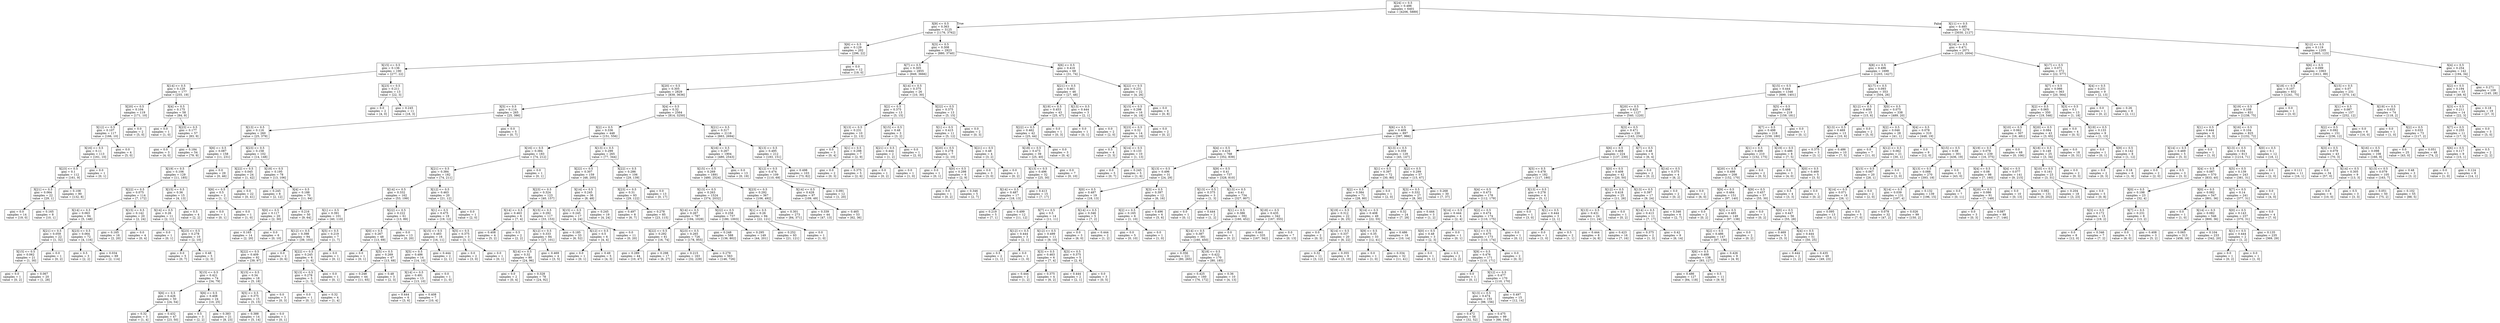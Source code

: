 digraph Tree {
node [shape=box] ;
0 [label="X[24] <= 0.5\ngini = 0.486\nsamples = 6401\nvalue = [4206, 5889]"] ;
1 [label="X[9] <= 0.5\ngini = 0.363\nsamples = 3125\nvalue = [1176, 3762]"] ;
0 -> 1 [labeldistance=2.5, labelangle=45, headlabel="True"] ;
2 [label="X[6] <= 0.5\ngini = 0.129\nsamples = 202\nvalue = [296, 22]"] ;
1 -> 2 ;
3 [label="X[15] <= 0.5\ngini = 0.136\nsamples = 190\nvalue = [277, 22]"] ;
2 -> 3 ;
4 [label="X[14] <= 0.5\ngini = 0.129\nsamples = 177\nvalue = [255, 19]"] ;
3 -> 4 ;
5 [label="X[20] <= 0.5\ngini = 0.104\nsamples = 119\nvalue = [171, 10]"] ;
4 -> 5 ;
6 [label="X[12] <= 0.5\ngini = 0.107\nsamples = 117\nvalue = [166, 10]"] ;
5 -> 6 ;
7 [label="X[16] <= 0.5\ngini = 0.11\nsamples = 113\nvalue = [161, 10]"] ;
6 -> 7 ;
8 [label="X[23] <= 0.5\ngini = 0.1\nsamples = 112\nvalue = [161, 9]"] ;
7 -> 8 ;
9 [label="X[21] <= 0.5\ngini = 0.064\nsamples = 22\nvalue = [29, 1]"] ;
8 -> 9 ;
10 [label="gini = 0.0\nsamples = 14\nvalue = [19, 0]"] ;
9 -> 10 ;
11 [label="gini = 0.165\nsamples = 8\nvalue = [10, 1]"] ;
9 -> 11 ;
12 [label="gini = 0.108\nsamples = 90\nvalue = [132, 8]"] ;
8 -> 12 ;
13 [label="gini = 0.0\nsamples = 1\nvalue = [0, 1]"] ;
7 -> 13 ;
14 [label="gini = 0.0\nsamples = 4\nvalue = [5, 0]"] ;
6 -> 14 ;
15 [label="gini = 0.0\nsamples = 2\nvalue = [5, 0]"] ;
5 -> 15 ;
16 [label="X[4] <= 0.5\ngini = 0.175\nsamples = 58\nvalue = [84, 9]"] ;
4 -> 16 ;
17 [label="gini = 0.0\nsamples = 1\nvalue = [1, 0]"] ;
16 -> 17 ;
18 [label="X[23] <= 0.5\ngini = 0.177\nsamples = 57\nvalue = [83, 9]"] ;
16 -> 18 ;
19 [label="gini = 0.0\nsamples = 3\nvalue = [4, 0]"] ;
18 -> 19 ;
20 [label="gini = 0.184\nsamples = 54\nvalue = [79, 9]"] ;
18 -> 20 ;
21 [label="X[23] <= 0.5\ngini = 0.211\nsamples = 13\nvalue = [22, 3]"] ;
3 -> 21 ;
22 [label="gini = 0.0\nsamples = 2\nvalue = [4, 0]"] ;
21 -> 22 ;
23 [label="gini = 0.245\nsamples = 11\nvalue = [18, 3]"] ;
21 -> 23 ;
24 [label="gini = 0.0\nsamples = 12\nvalue = [19, 0]"] ;
2 -> 24 ;
25 [label="X[3] <= 0.5\ngini = 0.308\nsamples = 2923\nvalue = [880, 3740]"] ;
1 -> 25 ;
26 [label="X[7] <= 0.5\ngini = 0.305\nsamples = 2855\nvalue = [849, 3666]"] ;
25 -> 26 ;
27 [label="X[20] <= 0.5\ngini = 0.305\nsamples = 2829\nvalue = [839, 3636]"] ;
26 -> 27 ;
28 [label="X[5] <= 0.5\ngini = 0.114\nsamples = 265\nvalue = [25, 386]"] ;
27 -> 28 ;
29 [label="X[13] <= 0.5\ngini = 0.116\nsamples = 260\nvalue = [25, 379]"] ;
28 -> 29 ;
30 [label="X[6] <= 0.5\ngini = 0.087\nsamples = 158\nvalue = [11, 231]"] ;
29 -> 30 ;
31 [label="X[19] <= 0.5\ngini = 0.106\nsamples = 129\nvalue = [11, 185]"] ;
30 -> 31 ;
32 [label="X[22] <= 0.5\ngini = 0.075\nsamples = 114\nvalue = [7, 172]"] ;
31 -> 32 ;
33 [label="X[14] <= 0.5\ngini = 0.063\nsamples = 94\nvalue = [5, 148]"] ;
32 -> 33 ;
34 [label="X[21] <= 0.5\ngini = 0.059\nsamples = 22\nvalue = [1, 32]"] ;
33 -> 34 ;
35 [label="X[15] <= 0.5\ngini = 0.062\nsamples = 21\nvalue = [1, 30]"] ;
34 -> 35 ;
36 [label="gini = 0.0\nsamples = 1\nvalue = [0, 2]"] ;
35 -> 36 ;
37 [label="gini = 0.067\nsamples = 20\nvalue = [1, 28]"] ;
35 -> 37 ;
38 [label="gini = 0.0\nsamples = 1\nvalue = [0, 2]"] ;
34 -> 38 ;
39 [label="X[23] <= 0.5\ngini = 0.064\nsamples = 72\nvalue = [4, 116]"] ;
33 -> 39 ;
40 [label="gini = 0.5\nsamples = 3\nvalue = [2, 2]"] ;
39 -> 40 ;
41 [label="gini = 0.034\nsamples = 69\nvalue = [2, 114]"] ;
39 -> 41 ;
42 [label="X[15] <= 0.5\ngini = 0.142\nsamples = 20\nvalue = [2, 24]"] ;
32 -> 42 ;
43 [label="gini = 0.165\nsamples = 16\nvalue = [2, 20]"] ;
42 -> 43 ;
44 [label="gini = 0.0\nsamples = 4\nvalue = [0, 4]"] ;
42 -> 44 ;
45 [label="X[15] <= 0.5\ngini = 0.36\nsamples = 15\nvalue = [4, 13]"] ;
31 -> 45 ;
46 [label="X[14] <= 0.5\ngini = 0.26\nsamples = 11\nvalue = [2, 11]"] ;
45 -> 46 ;
47 [label="gini = 0.0\nsamples = 1\nvalue = [0, 1]"] ;
46 -> 47 ;
48 [label="X[23] <= 0.5\ngini = 0.278\nsamples = 10\nvalue = [2, 10]"] ;
46 -> 48 ;
49 [label="gini = 0.0\nsamples = 5\nvalue = [0, 7]"] ;
48 -> 49 ;
50 [label="gini = 0.48\nsamples = 5\nvalue = [2, 3]"] ;
48 -> 50 ;
51 [label="gini = 0.5\nsamples = 4\nvalue = [2, 2]"] ;
45 -> 51 ;
52 [label="gini = 0.0\nsamples = 29\nvalue = [0, 46]"] ;
30 -> 52 ;
53 [label="X[23] <= 0.5\ngini = 0.158\nsamples = 102\nvalue = [14, 148]"] ;
29 -> 53 ;
54 [label="X[22] <= 0.5\ngini = 0.045\nsamples = 24\nvalue = [1, 42]"] ;
53 -> 54 ;
55 [label="X[6] <= 0.5\ngini = 0.5\nsamples = 2\nvalue = [1, 1]"] ;
54 -> 55 ;
56 [label="gini = 0.0\nsamples = 1\nvalue = [0, 1]"] ;
55 -> 56 ;
57 [label="gini = 0.0\nsamples = 1\nvalue = [1, 0]"] ;
55 -> 57 ;
58 [label="gini = 0.0\nsamples = 22\nvalue = [0, 41]"] ;
54 -> 58 ;
59 [label="X[18] <= 0.5\ngini = 0.195\nsamples = 78\nvalue = [13, 106]"] ;
53 -> 59 ;
60 [label="gini = 0.245\nsamples = 8\nvalue = [2, 12]"] ;
59 -> 60 ;
61 [label="X[4] <= 0.5\ngini = 0.188\nsamples = 70\nvalue = [11, 94]"] ;
59 -> 61 ;
62 [label="X[0] <= 0.5\ngini = 0.117\nsamples = 20\nvalue = [2, 30]"] ;
61 -> 62 ;
63 [label="gini = 0.165\nsamples = 14\nvalue = [2, 20]"] ;
62 -> 63 ;
64 [label="gini = 0.0\nsamples = 6\nvalue = [0, 10]"] ;
62 -> 64 ;
65 [label="gini = 0.216\nsamples = 50\nvalue = [9, 64]"] ;
61 -> 65 ;
66 [label="gini = 0.0\nsamples = 5\nvalue = [0, 7]"] ;
28 -> 66 ;
67 [label="X[4] <= 0.5\ngini = 0.32\nsamples = 2564\nvalue = [814, 3250]"] ;
27 -> 67 ;
68 [label="X[2] <= 0.5\ngini = 0.336\nsamples = 448\nvalue = [151, 556]"] ;
67 -> 68 ;
69 [label="X[16] <= 0.5\ngini = 0.384\nsamples = 183\nvalue = [74, 212]"] ;
68 -> 69 ;
70 [label="X[21] <= 0.5\ngini = 0.384\nsamples = 182\nvalue = [74, 211]"] ;
69 -> 70 ;
71 [label="X[14] <= 0.5\ngini = 0.332\nsamples = 162\nvalue = [53, 199]"] ;
70 -> 71 ;
72 [label="X[1] <= 0.5\ngini = 0.391\nsamples = 101\nvalue = [40, 110]"] ;
71 -> 72 ;
73 [label="X[12] <= 0.5\ngini = 0.398\nsamples = 94\nvalue = [39, 103]"] ;
72 -> 73 ;
74 [label="X[22] <= 0.5\ngini = 0.409\nsamples = 92\nvalue = [39, 97]"] ;
73 -> 74 ;
75 [label="X[15] <= 0.5\ngini = 0.421\nsamples = 74\nvalue = [34, 79]"] ;
74 -> 75 ;
76 [label="X[6] <= 0.5\ngini = 0.426\nsamples = 50\nvalue = [24, 54]"] ;
75 -> 76 ;
77 [label="gini = 0.32\nsamples = 3\nvalue = [1, 4]"] ;
76 -> 77 ;
78 [label="gini = 0.432\nsamples = 47\nvalue = [23, 50]"] ;
76 -> 78 ;
79 [label="X[6] <= 0.5\ngini = 0.408\nsamples = 24\nvalue = [10, 25]"] ;
75 -> 79 ;
80 [label="gini = 0.5\nsamples = 3\nvalue = [2, 2]"] ;
79 -> 80 ;
81 [label="gini = 0.383\nsamples = 21\nvalue = [8, 23]"] ;
79 -> 81 ;
82 [label="X[15] <= 0.5\ngini = 0.34\nsamples = 18\nvalue = [5, 18]"] ;
74 -> 82 ;
83 [label="X[5] <= 0.5\ngini = 0.375\nsamples = 15\nvalue = [5, 15]"] ;
82 -> 83 ;
84 [label="gini = 0.388\nsamples = 14\nvalue = [5, 14]"] ;
83 -> 84 ;
85 [label="gini = 0.0\nsamples = 1\nvalue = [0, 1]"] ;
83 -> 85 ;
86 [label="gini = 0.0\nsamples = 3\nvalue = [0, 3]"] ;
82 -> 86 ;
87 [label="gini = 0.0\nsamples = 2\nvalue = [0, 6]"] ;
73 -> 87 ;
88 [label="X[5] <= 0.5\ngini = 0.219\nsamples = 7\nvalue = [1, 7]"] ;
72 -> 88 ;
89 [label="X[22] <= 0.5\ngini = 0.245\nsamples = 6\nvalue = [1, 6]"] ;
88 -> 89 ;
90 [label="X[13] <= 0.5\ngini = 0.278\nsamples = 5\nvalue = [1, 5]"] ;
89 -> 90 ;
91 [label="gini = 0.0\nsamples = 1\nvalue = [0, 1]"] ;
90 -> 91 ;
92 [label="gini = 0.32\nsamples = 4\nvalue = [1, 4]"] ;
90 -> 92 ;
93 [label="gini = 0.0\nsamples = 1\nvalue = [0, 1]"] ;
89 -> 93 ;
94 [label="gini = 0.0\nsamples = 1\nvalue = [0, 1]"] ;
88 -> 94 ;
95 [label="X[22] <= 0.5\ngini = 0.222\nsamples = 61\nvalue = [13, 89]"] ;
71 -> 95 ;
96 [label="X[0] <= 0.5\ngini = 0.267\nsamples = 48\nvalue = [13, 69]"] ;
95 -> 96 ;
97 [label="gini = 0.0\nsamples = 1\nvalue = [0, 1]"] ;
96 -> 97 ;
98 [label="X[5] <= 0.5\ngini = 0.269\nsamples = 47\nvalue = [13, 68]"] ;
96 -> 98 ;
99 [label="gini = 0.248\nsamples = 44\nvalue = [11, 65]"] ;
98 -> 99 ;
100 [label="gini = 0.48\nsamples = 3\nvalue = [2, 3]"] ;
98 -> 100 ;
101 [label="gini = 0.0\nsamples = 13\nvalue = [0, 20]"] ;
95 -> 101 ;
102 [label="X[12] <= 0.5\ngini = 0.463\nsamples = 20\nvalue = [21, 12]"] ;
70 -> 102 ;
103 [label="X[1] <= 0.5\ngini = 0.475\nsamples = 19\nvalue = [19, 12]"] ;
102 -> 103 ;
104 [label="X[15] <= 0.5\ngini = 0.483\nsamples = 16\nvalue = [16, 11]"] ;
103 -> 104 ;
105 [label="X[5] <= 0.5\ngini = 0.486\nsamples = 14\nvalue = [14, 10]"] ;
104 -> 105 ;
106 [label="X[14] <= 0.5\ngini = 0.491\nsamples = 13\nvalue = [13, 10]"] ;
105 -> 106 ;
107 [label="gini = 0.444\nsamples = 6\nvalue = [3, 6]"] ;
106 -> 107 ;
108 [label="gini = 0.408\nsamples = 7\nvalue = [10, 4]"] ;
106 -> 108 ;
109 [label="gini = 0.0\nsamples = 1\nvalue = [1, 0]"] ;
105 -> 109 ;
110 [label="gini = 0.444\nsamples = 2\nvalue = [2, 1]"] ;
104 -> 110 ;
111 [label="X[5] <= 0.5\ngini = 0.375\nsamples = 3\nvalue = [3, 1]"] ;
103 -> 111 ;
112 [label="gini = 0.0\nsamples = 2\nvalue = [3, 0]"] ;
111 -> 112 ;
113 [label="gini = 0.0\nsamples = 1\nvalue = [0, 1]"] ;
111 -> 113 ;
114 [label="gini = 0.0\nsamples = 1\nvalue = [2, 0]"] ;
102 -> 114 ;
115 [label="gini = 0.0\nsamples = 1\nvalue = [0, 1]"] ;
69 -> 115 ;
116 [label="X[13] <= 0.5\ngini = 0.299\nsamples = 265\nvalue = [77, 344]"] ;
68 -> 116 ;
117 [label="X[22] <= 0.5\ngini = 0.307\nsamples = 159\nvalue = [48, 205]"] ;
116 -> 117 ;
118 [label="X[23] <= 0.5\ngini = 0.324\nsamples = 123\nvalue = [40, 157]"] ;
117 -> 118 ;
119 [label="X[14] <= 0.5\ngini = 0.463\nsamples = 6\nvalue = [7, 4]"] ;
118 -> 119 ;
120 [label="gini = 0.408\nsamples = 4\nvalue = [5, 2]"] ;
119 -> 120 ;
121 [label="gini = 0.5\nsamples = 2\nvalue = [2, 2]"] ;
119 -> 121 ;
122 [label="X[15] <= 0.5\ngini = 0.292\nsamples = 117\nvalue = [33, 153]"] ;
118 -> 122 ;
123 [label="X[12] <= 0.5\ngini = 0.333\nsamples = 84\nvalue = [27, 101]"] ;
122 -> 123 ;
124 [label="X[14] <= 0.5\ngini = 0.32\nsamples = 80\nvalue = [24, 96]"] ;
123 -> 124 ;
125 [label="gini = 0.0\nsamples = 2\nvalue = [0, 4]"] ;
124 -> 125 ;
126 [label="gini = 0.328\nsamples = 78\nvalue = [24, 92]"] ;
124 -> 126 ;
127 [label="gini = 0.469\nsamples = 4\nvalue = [3, 5]"] ;
123 -> 127 ;
128 [label="gini = 0.185\nsamples = 33\nvalue = [6, 52]"] ;
122 -> 128 ;
129 [label="X[14] <= 0.5\ngini = 0.245\nsamples = 36\nvalue = [8, 48]"] ;
117 -> 129 ;
130 [label="X[15] <= 0.5\ngini = 0.245\nsamples = 17\nvalue = [4, 24]"] ;
129 -> 130 ;
131 [label="X[12] <= 0.5\ngini = 0.5\nsamples = 6\nvalue = [4, 4]"] ;
130 -> 131 ;
132 [label="gini = 0.0\nsamples = 1\nvalue = [0, 1]"] ;
131 -> 132 ;
133 [label="gini = 0.49\nsamples = 5\nvalue = [4, 3]"] ;
131 -> 133 ;
134 [label="gini = 0.0\nsamples = 11\nvalue = [0, 20]"] ;
130 -> 134 ;
135 [label="gini = 0.245\nsamples = 19\nvalue = [4, 24]"] ;
129 -> 135 ;
136 [label="X[22] <= 0.5\ngini = 0.286\nsamples = 106\nvalue = [29, 139]"] ;
116 -> 136 ;
137 [label="X[23] <= 0.5\ngini = 0.31\nsamples = 93\nvalue = [29, 122]"] ;
136 -> 137 ;
138 [label="gini = 0.497\nsamples = 8\nvalue = [6, 7]"] ;
137 -> 138 ;
139 [label="gini = 0.278\nsamples = 85\nvalue = [23, 115]"] ;
137 -> 139 ;
140 [label="gini = 0.0\nsamples = 13\nvalue = [0, 17]"] ;
136 -> 140 ;
141 [label="X[21] <= 0.5\ngini = 0.317\nsamples = 2116\nvalue = [663, 2694]"] ;
67 -> 141 ;
142 [label="X[16] <= 0.5\ngini = 0.267\nsamples = 1904\nvalue = [480, 2543]"] ;
141 -> 142 ;
143 [label="X[15] <= 0.5\ngini = 0.269\nsamples = 1891\nvalue = [480, 2524]"] ;
142 -> 143 ;
144 [label="X[13] <= 0.5\ngini = 0.263\nsamples = 1524\nvalue = [374, 2032]"] ;
143 -> 144 ;
145 [label="X[14] <= 0.5\ngini = 0.267\nsamples = 787\nvalue = [194, 1029]"] ;
144 -> 145 ;
146 [label="X[22] <= 0.5\ngini = 0.292\nsamples = 61\nvalue = [16, 74]"] ;
145 -> 146 ;
147 [label="gini = 0.289\nsamples = 44\nvalue = [10, 47]"] ;
146 -> 147 ;
148 [label="gini = 0.298\nsamples = 17\nvalue = [6, 27]"] ;
146 -> 148 ;
149 [label="X[23] <= 0.5\ngini = 0.265\nsamples = 726\nvalue = [178, 955]"] ;
145 -> 149 ;
150 [label="gini = 0.215\nsamples = 163\nvalue = [32, 229]"] ;
149 -> 150 ;
151 [label="gini = 0.279\nsamples = 563\nvalue = [146, 726]"] ;
149 -> 151 ;
152 [label="X[22] <= 0.5\ngini = 0.258\nsamples = 737\nvalue = [180, 1003]"] ;
144 -> 152 ;
153 [label="gini = 0.248\nsamples = 588\nvalue = [136, 802]"] ;
152 -> 153 ;
154 [label="gini = 0.295\nsamples = 149\nvalue = [44, 201]"] ;
152 -> 154 ;
155 [label="X[23] <= 0.5\ngini = 0.292\nsamples = 367\nvalue = [106, 492]"] ;
143 -> 155 ;
156 [label="X[1] <= 0.5\ngini = 0.26\nsamples = 94\nvalue = [22, 121]"] ;
155 -> 156 ;
157 [label="gini = 0.252\nsamples = 93\nvalue = [21, 121]"] ;
156 -> 157 ;
158 [label="gini = 0.0\nsamples = 1\nvalue = [1, 0]"] ;
156 -> 158 ;
159 [label="gini = 0.301\nsamples = 273\nvalue = [84, 371]"] ;
155 -> 159 ;
160 [label="gini = 0.0\nsamples = 13\nvalue = [0, 19]"] ;
142 -> 160 ;
161 [label="X[13] <= 0.5\ngini = 0.495\nsamples = 212\nvalue = [183, 151]"] ;
141 -> 161 ;
162 [label="X[12] <= 0.5\ngini = 0.474\nsamples = 109\nvalue = [110, 69]"] ;
161 -> 162 ;
163 [label="X[14] <= 0.5\ngini = 0.428\nsamples = 97\nvalue = [109, 49]"] ;
162 -> 163 ;
164 [label="gini = 0.339\nsamples = 44\nvalue = [47, 13]"] ;
163 -> 164 ;
165 [label="gini = 0.465\nsamples = 53\nvalue = [62, 36]"] ;
163 -> 165 ;
166 [label="gini = 0.091\nsamples = 12\nvalue = [1, 20]"] ;
162 -> 166 ;
167 [label="gini = 0.498\nsamples = 103\nvalue = [73, 82]"] ;
161 -> 167 ;
168 [label="X[14] <= 0.5\ngini = 0.375\nsamples = 26\nvalue = [10, 30]"] ;
26 -> 168 ;
169 [label="X[2] <= 0.5\ngini = 0.375\nsamples = 13\nvalue = [5, 15]"] ;
168 -> 169 ;
170 [label="X[13] <= 0.5\ngini = 0.231\nsamples = 10\nvalue = [2, 13]"] ;
169 -> 170 ;
171 [label="gini = 0.0\nsamples = 3\nvalue = [0, 4]"] ;
170 -> 171 ;
172 [label="X[1] <= 0.5\ngini = 0.298\nsamples = 7\nvalue = [2, 9]"] ;
170 -> 172 ;
173 [label="gini = 0.0\nsamples = 2\nvalue = [0, 3]"] ;
172 -> 173 ;
174 [label="gini = 0.375\nsamples = 5\nvalue = [2, 6]"] ;
172 -> 174 ;
175 [label="X[15] <= 0.5\ngini = 0.48\nsamples = 3\nvalue = [3, 2]"] ;
169 -> 175 ;
176 [label="X[21] <= 0.5\ngini = 0.444\nsamples = 2\nvalue = [1, 2]"] ;
175 -> 176 ;
177 [label="gini = 0.0\nsamples = 1\nvalue = [0, 2]"] ;
176 -> 177 ;
178 [label="gini = 0.0\nsamples = 1\nvalue = [1, 0]"] ;
176 -> 178 ;
179 [label="gini = 0.0\nsamples = 1\nvalue = [2, 0]"] ;
175 -> 179 ;
180 [label="X[22] <= 0.5\ngini = 0.375\nsamples = 13\nvalue = [5, 15]"] ;
168 -> 180 ;
181 [label="X[1] <= 0.5\ngini = 0.415\nsamples = 11\nvalue = [5, 12]"] ;
180 -> 181 ;
182 [label="X[20] <= 0.5\ngini = 0.278\nsamples = 7\nvalue = [2, 10]"] ;
181 -> 182 ;
183 [label="gini = 0.0\nsamples = 1\nvalue = [0, 1]"] ;
182 -> 183 ;
184 [label="X[0] <= 0.5\ngini = 0.298\nsamples = 6\nvalue = [2, 9]"] ;
182 -> 184 ;
185 [label="gini = 0.0\nsamples = 1\nvalue = [0, 2]"] ;
184 -> 185 ;
186 [label="gini = 0.346\nsamples = 5\nvalue = [2, 7]"] ;
184 -> 186 ;
187 [label="X[21] <= 0.5\ngini = 0.48\nsamples = 4\nvalue = [3, 2]"] ;
181 -> 187 ;
188 [label="gini = 0.0\nsamples = 3\nvalue = [3, 0]"] ;
187 -> 188 ;
189 [label="gini = 0.0\nsamples = 1\nvalue = [0, 2]"] ;
187 -> 189 ;
190 [label="gini = 0.0\nsamples = 2\nvalue = [0, 3]"] ;
180 -> 190 ;
191 [label="X[6] <= 0.5\ngini = 0.416\nsamples = 68\nvalue = [31, 74]"] ;
25 -> 191 ;
192 [label="X[21] <= 0.5\ngini = 0.461\nsamples = 46\nvalue = [27, 48]"] ;
191 -> 192 ;
193 [label="X[19] <= 0.5\ngini = 0.453\nsamples = 43\nvalue = [25, 47]"] ;
192 -> 193 ;
194 [label="X[22] <= 0.5\ngini = 0.462\nsamples = 42\nvalue = [25, 44]"] ;
193 -> 194 ;
195 [label="X[18] <= 0.5\ngini = 0.473\nsamples = 39\nvalue = [25, 40]"] ;
194 -> 195 ;
196 [label="X[13] <= 0.5\ngini = 0.496\nsamples = 32\nvalue = [25, 30]"] ;
195 -> 196 ;
197 [label="X[14] <= 0.5\ngini = 0.487\nsamples = 17\nvalue = [18, 13]"] ;
196 -> 197 ;
198 [label="gini = 0.219\nsamples = 5\nvalue = [7, 1]"] ;
197 -> 198 ;
199 [label="gini = 0.499\nsamples = 12\nvalue = [11, 12]"] ;
197 -> 199 ;
200 [label="gini = 0.413\nsamples = 15\nvalue = [7, 17]"] ;
196 -> 200 ;
201 [label="gini = 0.0\nsamples = 7\nvalue = [0, 10]"] ;
195 -> 201 ;
202 [label="gini = 0.0\nsamples = 3\nvalue = [0, 4]"] ;
194 -> 202 ;
203 [label="gini = 0.0\nsamples = 1\nvalue = [0, 3]"] ;
193 -> 203 ;
204 [label="X[13] <= 0.5\ngini = 0.444\nsamples = 3\nvalue = [2, 1]"] ;
192 -> 204 ;
205 [label="gini = 0.0\nsamples = 1\nvalue = [0, 1]"] ;
204 -> 205 ;
206 [label="gini = 0.0\nsamples = 2\nvalue = [2, 0]"] ;
204 -> 206 ;
207 [label="X[22] <= 0.5\ngini = 0.231\nsamples = 22\nvalue = [4, 26]"] ;
191 -> 207 ;
208 [label="X[15] <= 0.5\ngini = 0.298\nsamples = 16\nvalue = [4, 18]"] ;
207 -> 208 ;
209 [label="X[23] <= 0.5\ngini = 0.32\nsamples = 14\nvalue = [4, 16]"] ;
208 -> 209 ;
210 [label="gini = 0.5\nsamples = 4\nvalue = [3, 3]"] ;
209 -> 210 ;
211 [label="X[14] <= 0.5\ngini = 0.133\nsamples = 10\nvalue = [1, 13]"] ;
209 -> 211 ;
212 [label="gini = 0.0\nsamples = 5\nvalue = [0, 7]"] ;
211 -> 212 ;
213 [label="gini = 0.245\nsamples = 5\nvalue = [1, 6]"] ;
211 -> 213 ;
214 [label="gini = 0.0\nsamples = 2\nvalue = [0, 2]"] ;
208 -> 214 ;
215 [label="gini = 0.0\nsamples = 6\nvalue = [0, 8]"] ;
207 -> 215 ;
216 [label="X[11] <= 0.5\ngini = 0.485\nsamples = 3276\nvalue = [3030, 2127]"] ;
0 -> 216 [labeldistance=2.5, labelangle=-45, headlabel="False"] ;
217 [label="X[16] <= 0.5\ngini = 0.471\nsamples = 2071\nvalue = [1225, 2004]"] ;
216 -> 217 ;
218 [label="X[8] <= 0.5\ngini = 0.496\nsamples = 1699\nvalue = [1203, 1427]"] ;
217 -> 218 ;
219 [label="X[15] <= 0.5\ngini = 0.444\nsamples = 1346\nvalue = [699, 1401]"] ;
218 -> 219 ;
220 [label="X[20] <= 0.5\ngini = 0.425\nsamples = 1127\nvalue = [540, 1220]"] ;
219 -> 220 ;
221 [label="X[6] <= 0.5\ngini = 0.409\nsamples = 897\nvalue = [397, 986]"] ;
220 -> 221 ;
222 [label="X[4] <= 0.5\ngini = 0.416\nsamples = 768\nvalue = [352, 839]"] ;
221 -> 222 ;
223 [label="X[13] <= 0.5\ngini = 0.496\nsamples = 31\nvalue = [24, 29]"] ;
222 -> 223 ;
224 [label="X[0] <= 0.5\ngini = 0.487\nsamples = 19\nvalue = [18, 13]"] ;
223 -> 224 ;
225 [label="X[7] <= 0.5\ngini = 0.5\nsamples = 14\nvalue = [11, 11]"] ;
224 -> 225 ;
226 [label="X[12] <= 0.5\ngini = 0.444\nsamples = 3\nvalue = [2, 1]"] ;
225 -> 226 ;
227 [label="gini = 0.5\nsamples = 2\nvalue = [1, 1]"] ;
226 -> 227 ;
228 [label="gini = 0.0\nsamples = 1\nvalue = [1, 0]"] ;
226 -> 228 ;
229 [label="X[12] <= 0.5\ngini = 0.499\nsamples = 11\nvalue = [9, 10]"] ;
225 -> 229 ;
230 [label="X[3] <= 0.5\ngini = 0.463\nsamples = 6\nvalue = [7, 4]"] ;
229 -> 230 ;
231 [label="gini = 0.444\nsamples = 2\nvalue = [1, 2]"] ;
230 -> 231 ;
232 [label="gini = 0.375\nsamples = 4\nvalue = [6, 2]"] ;
230 -> 232 ;
233 [label="X[3] <= 0.5\ngini = 0.375\nsamples = 5\nvalue = [2, 6]"] ;
229 -> 233 ;
234 [label="gini = 0.444\nsamples = 2\nvalue = [2, 1]"] ;
233 -> 234 ;
235 [label="gini = 0.0\nsamples = 3\nvalue = [0, 5]"] ;
233 -> 235 ;
236 [label="X[14] <= 0.5\ngini = 0.346\nsamples = 5\nvalue = [7, 2]"] ;
224 -> 236 ;
237 [label="gini = 0.0\nsamples = 3\nvalue = [6, 0]"] ;
236 -> 237 ;
238 [label="gini = 0.444\nsamples = 2\nvalue = [1, 2]"] ;
236 -> 238 ;
239 [label="X[3] <= 0.5\ngini = 0.397\nsamples = 12\nvalue = [6, 16]"] ;
223 -> 239 ;
240 [label="X[2] <= 0.5\ngini = 0.165\nsamples = 6\nvalue = [1, 10]"] ;
239 -> 240 ;
241 [label="gini = 0.0\nsamples = 5\nvalue = [0, 10]"] ;
240 -> 241 ;
242 [label="gini = 0.0\nsamples = 1\nvalue = [1, 0]"] ;
240 -> 242 ;
243 [label="gini = 0.496\nsamples = 6\nvalue = [5, 6]"] ;
239 -> 243 ;
244 [label="X[9] <= 0.5\ngini = 0.41\nsamples = 737\nvalue = [328, 810]"] ;
222 -> 244 ;
245 [label="X[13] <= 0.5\ngini = 0.375\nsamples = 3\nvalue = [1, 3]"] ;
244 -> 245 ;
246 [label="gini = 0.0\nsamples = 1\nvalue = [0, 1]"] ;
245 -> 246 ;
247 [label="gini = 0.444\nsamples = 2\nvalue = [1, 2]"] ;
245 -> 247 ;
248 [label="X[13] <= 0.5\ngini = 0.41\nsamples = 734\nvalue = [327, 807]"] ;
244 -> 248 ;
249 [label="X[1] <= 0.5\ngini = 0.386\nsamples = 392\nvalue = [160, 452]"] ;
248 -> 249 ;
250 [label="X[14] <= 0.5\ngini = 0.387\nsamples = 391\nvalue = [160, 450]"] ;
249 -> 250 ;
251 [label="gini = 0.356\nsamples = 221\nvalue = [80, 265]"] ;
250 -> 251 ;
252 [label="X[18] <= 0.5\ngini = 0.422\nsamples = 170\nvalue = [80, 185]"] ;
250 -> 252 ;
253 [label="gini = 0.425\nsamples = 160\nvalue = [76, 172]"] ;
252 -> 253 ;
254 [label="gini = 0.36\nsamples = 10\nvalue = [4, 13]"] ;
252 -> 254 ;
255 [label="gini = 0.0\nsamples = 1\nvalue = [0, 2]"] ;
249 -> 255 ;
256 [label="X[18] <= 0.5\ngini = 0.435\nsamples = 342\nvalue = [167, 355]"] ;
248 -> 256 ;
257 [label="gini = 0.441\nsamples = 335\nvalue = [167, 342]"] ;
256 -> 257 ;
258 [label="gini = 0.0\nsamples = 7\nvalue = [0, 13]"] ;
256 -> 258 ;
259 [label="X[13] <= 0.5\ngini = 0.359\nsamples = 129\nvalue = [45, 147]"] ;
221 -> 259 ;
260 [label="X[1] <= 0.5\ngini = 0.397\nsamples = 72\nvalue = [30, 80]"] ;
259 -> 260 ;
261 [label="X[2] <= 0.5\ngini = 0.384\nsamples = 71\nvalue = [28, 80]"] ;
260 -> 261 ;
262 [label="X[19] <= 0.5\ngini = 0.312\nsamples = 22\nvalue = [6, 25]"] ;
261 -> 262 ;
263 [label="gini = 0.0\nsamples = 2\nvalue = [0, 3]"] ;
262 -> 263 ;
264 [label="X[14] <= 0.5\ngini = 0.337\nsamples = 20\nvalue = [6, 22]"] ;
262 -> 264 ;
265 [label="gini = 0.32\nsamples = 11\nvalue = [3, 12]"] ;
264 -> 265 ;
266 [label="gini = 0.355\nsamples = 9\nvalue = [3, 10]"] ;
264 -> 266 ;
267 [label="X[14] <= 0.5\ngini = 0.408\nsamples = 49\nvalue = [22, 55]"] ;
261 -> 267 ;
268 [label="X[9] <= 0.5\ngini = 0.35\nsamples = 33\nvalue = [12, 41]"] ;
267 -> 268 ;
269 [label="gini = 0.0\nsamples = 1\nvalue = [1, 0]"] ;
268 -> 269 ;
270 [label="gini = 0.334\nsamples = 32\nvalue = [11, 41]"] ;
268 -> 270 ;
271 [label="gini = 0.486\nsamples = 16\nvalue = [10, 14]"] ;
267 -> 271 ;
272 [label="gini = 0.0\nsamples = 1\nvalue = [2, 0]"] ;
260 -> 272 ;
273 [label="X[2] <= 0.5\ngini = 0.299\nsamples = 57\nvalue = [15, 67]"] ;
259 -> 273 ;
274 [label="X[3] <= 0.5\ngini = 0.332\nsamples = 27\nvalue = [8, 30]"] ;
273 -> 274 ;
275 [label="gini = 0.32\nsamples = 24\nvalue = [7, 28]"] ;
274 -> 275 ;
276 [label="gini = 0.444\nsamples = 3\nvalue = [1, 2]"] ;
274 -> 276 ;
277 [label="gini = 0.268\nsamples = 30\nvalue = [7, 37]"] ;
273 -> 277 ;
278 [label="X[3] <= 0.5\ngini = 0.471\nsamples = 230\nvalue = [143, 234]"] ;
220 -> 278 ;
279 [label="X[6] <= 0.5\ngini = 0.468\nsamples = 224\nvalue = [137, 230]"] ;
278 -> 279 ;
280 [label="X[5] <= 0.5\ngini = 0.478\nsamples = 182\nvalue = [117, 180]"] ;
279 -> 280 ;
281 [label="X[4] <= 0.5\ngini = 0.473\nsamples = 178\nvalue = [112, 179]"] ;
280 -> 281 ;
282 [label="X[14] <= 0.5\ngini = 0.444\nsamples = 4\nvalue = [2, 4]"] ;
281 -> 282 ;
283 [label="X[0] <= 0.5\ngini = 0.48\nsamples = 3\nvalue = [2, 3]"] ;
282 -> 283 ;
284 [label="gini = 0.0\nsamples = 1\nvalue = [0, 1]"] ;
283 -> 284 ;
285 [label="gini = 0.5\nsamples = 2\nvalue = [2, 2]"] ;
283 -> 285 ;
286 [label="gini = 0.0\nsamples = 1\nvalue = [0, 1]"] ;
282 -> 286 ;
287 [label="X[2] <= 0.5\ngini = 0.474\nsamples = 174\nvalue = [110, 175]"] ;
281 -> 287 ;
288 [label="X[1] <= 0.5\ngini = 0.475\nsamples = 173\nvalue = [110, 174]"] ;
287 -> 288 ;
289 [label="X[9] <= 0.5\ngini = 0.476\nsamples = 171\nvalue = [110, 171]"] ;
288 -> 289 ;
290 [label="gini = 0.0\nsamples = 1\nvalue = [0, 1]"] ;
289 -> 290 ;
291 [label="X[12] <= 0.5\ngini = 0.477\nsamples = 170\nvalue = [110, 170]"] ;
289 -> 291 ;
292 [label="X[13] <= 0.5\ngini = 0.474\nsamples = 155\nvalue = [98, 156]"] ;
291 -> 292 ;
293 [label="gini = 0.472\nsamples = 56\nvalue = [32, 52]"] ;
292 -> 293 ;
294 [label="gini = 0.475\nsamples = 99\nvalue = [66, 104]"] ;
292 -> 294 ;
295 [label="gini = 0.497\nsamples = 15\nvalue = [12, 14]"] ;
291 -> 295 ;
296 [label="gini = 0.0\nsamples = 2\nvalue = [0, 3]"] ;
288 -> 296 ;
297 [label="gini = 0.0\nsamples = 1\nvalue = [0, 1]"] ;
287 -> 297 ;
298 [label="X[13] <= 0.5\ngini = 0.278\nsamples = 4\nvalue = [5, 1]"] ;
280 -> 298 ;
299 [label="gini = 0.0\nsamples = 1\nvalue = [3, 0]"] ;
298 -> 299 ;
300 [label="X[1] <= 0.5\ngini = 0.444\nsamples = 3\nvalue = [2, 1]"] ;
298 -> 300 ;
301 [label="gini = 0.0\nsamples = 1\nvalue = [1, 0]"] ;
300 -> 301 ;
302 [label="gini = 0.5\nsamples = 2\nvalue = [1, 1]"] ;
300 -> 302 ;
303 [label="X[0] <= 0.5\ngini = 0.408\nsamples = 42\nvalue = [20, 50]"] ;
279 -> 303 ;
304 [label="X[12] <= 0.5\ngini = 0.418\nsamples = 25\nvalue = [11, 26]"] ;
303 -> 304 ;
305 [label="X[13] <= 0.5\ngini = 0.431\nsamples = 24\nvalue = [11, 24]"] ;
304 -> 305 ;
306 [label="gini = 0.444\nsamples = 8\nvalue = [4, 8]"] ;
305 -> 306 ;
307 [label="gini = 0.423\nsamples = 16\nvalue = [7, 16]"] ;
305 -> 307 ;
308 [label="gini = 0.0\nsamples = 1\nvalue = [0, 2]"] ;
304 -> 308 ;
309 [label="X[13] <= 0.5\ngini = 0.397\nsamples = 17\nvalue = [9, 24]"] ;
303 -> 309 ;
310 [label="X[14] <= 0.5\ngini = 0.413\nsamples = 11\nvalue = [7, 17]"] ;
309 -> 310 ;
311 [label="gini = 0.375\nsamples = 2\nvalue = [1, 3]"] ;
310 -> 311 ;
312 [label="gini = 0.42\nsamples = 9\nvalue = [6, 14]"] ;
310 -> 312 ;
313 [label="gini = 0.346\nsamples = 6\nvalue = [2, 7]"] ;
309 -> 313 ;
314 [label="X[7] <= 0.5\ngini = 0.48\nsamples = 6\nvalue = [6, 4]"] ;
278 -> 314 ;
315 [label="gini = 0.0\nsamples = 2\nvalue = [0, 2]"] ;
314 -> 315 ;
316 [label="X[14] <= 0.5\ngini = 0.375\nsamples = 4\nvalue = [6, 2]"] ;
314 -> 316 ;
317 [label="gini = 0.0\nsamples = 2\nvalue = [0, 2]"] ;
316 -> 317 ;
318 [label="gini = 0.0\nsamples = 2\nvalue = [6, 0]"] ;
316 -> 318 ;
319 [label="X[5] <= 0.5\ngini = 0.498\nsamples = 219\nvalue = [159, 181]"] ;
219 -> 319 ;
320 [label="X[7] <= 0.5\ngini = 0.498\nsamples = 218\nvalue = [159, 180]"] ;
319 -> 320 ;
321 [label="X[1] <= 0.5\ngini = 0.498\nsamples = 210\nvalue = [152, 175]"] ;
320 -> 321 ;
322 [label="X[20] <= 0.5\ngini = 0.498\nsamples = 208\nvalue = [152, 170]"] ;
321 -> 322 ;
323 [label="X[9] <= 0.5\ngini = 0.484\nsamples = 151\nvalue = [97, 140]"] ;
322 -> 323 ;
324 [label="gini = 0.0\nsamples = 2\nvalue = [0, 2]"] ;
323 -> 324 ;
325 [label="X[3] <= 0.5\ngini = 0.485\nsamples = 149\nvalue = [97, 138]"] ;
323 -> 325 ;
326 [label="X[2] <= 0.5\ngini = 0.486\nsamples = 147\nvalue = [97, 136]"] ;
325 -> 326 ;
327 [label="X[6] <= 0.5\ngini = 0.488\nsamples = 138\nvalue = [93, 127]"] ;
326 -> 327 ;
328 [label="gini = 0.486\nsamples = 127\nvalue = [84, 118]"] ;
327 -> 328 ;
329 [label="gini = 0.5\nsamples = 11\nvalue = [9, 9]"] ;
327 -> 329 ;
330 [label="gini = 0.426\nsamples = 9\nvalue = [4, 9]"] ;
326 -> 330 ;
331 [label="gini = 0.0\nsamples = 2\nvalue = [0, 2]"] ;
325 -> 331 ;
332 [label="X[9] <= 0.5\ngini = 0.457\nsamples = 57\nvalue = [55, 30]"] ;
322 -> 332 ;
333 [label="gini = 0.0\nsamples = 1\nvalue = [0, 2]"] ;
332 -> 333 ;
334 [label="X[0] <= 0.5\ngini = 0.447\nsamples = 56\nvalue = [55, 28]"] ;
332 -> 334 ;
335 [label="gini = 0.469\nsamples = 5\nvalue = [5, 3]"] ;
334 -> 335 ;
336 [label="X[4] <= 0.5\ngini = 0.444\nsamples = 51\nvalue = [50, 25]"] ;
334 -> 336 ;
337 [label="gini = 0.444\nsamples = 2\nvalue = [1, 2]"] ;
336 -> 337 ;
338 [label="gini = 0.435\nsamples = 49\nvalue = [49, 23]"] ;
336 -> 338 ;
339 [label="gini = 0.0\nsamples = 2\nvalue = [0, 5]"] ;
321 -> 339 ;
340 [label="X[19] <= 0.5\ngini = 0.486\nsamples = 8\nvalue = [7, 5]"] ;
320 -> 340 ;
341 [label="gini = 0.0\nsamples = 3\nvalue = [4, 0]"] ;
340 -> 341 ;
342 [label="X[0] <= 0.5\ngini = 0.469\nsamples = 5\nvalue = [3, 5]"] ;
340 -> 342 ;
343 [label="gini = 0.5\nsamples = 4\nvalue = [3, 3]"] ;
342 -> 343 ;
344 [label="gini = 0.0\nsamples = 1\nvalue = [0, 2]"] ;
342 -> 344 ;
345 [label="gini = 0.0\nsamples = 1\nvalue = [0, 1]"] ;
319 -> 345 ;
346 [label="X[17] <= 0.5\ngini = 0.093\nsamples = 353\nvalue = [504, 26]"] ;
218 -> 346 ;
347 [label="X[12] <= 0.5\ngini = 0.408\nsamples = 15\nvalue = [15, 6]"] ;
346 -> 347 ;
348 [label="X[13] <= 0.5\ngini = 0.469\nsamples = 13\nvalue = [10, 6]"] ;
347 -> 348 ;
349 [label="gini = 0.375\nsamples = 3\nvalue = [3, 1]"] ;
348 -> 349 ;
350 [label="gini = 0.486\nsamples = 10\nvalue = [7, 5]"] ;
348 -> 350 ;
351 [label="gini = 0.0\nsamples = 2\nvalue = [5, 0]"] ;
347 -> 351 ;
352 [label="X[0] <= 0.5\ngini = 0.075\nsamples = 338\nvalue = [489, 20]"] ;
346 -> 352 ;
353 [label="X[2] <= 0.5\ngini = 0.046\nsamples = 28\nvalue = [41, 1]"] ;
352 -> 353 ;
354 [label="gini = 0.0\nsamples = 7\nvalue = [11, 0]"] ;
353 -> 354 ;
355 [label="X[12] <= 0.5\ngini = 0.062\nsamples = 21\nvalue = [30, 1]"] ;
353 -> 355 ;
356 [label="X[15] <= 0.5\ngini = 0.067\nsamples = 20\nvalue = [28, 1]"] ;
355 -> 356 ;
357 [label="X[14] <= 0.5\ngini = 0.071\nsamples = 18\nvalue = [26, 1]"] ;
356 -> 357 ;
358 [label="gini = 0.095\nsamples = 13\nvalue = [19, 1]"] ;
357 -> 358 ;
359 [label="gini = 0.0\nsamples = 5\nvalue = [7, 0]"] ;
357 -> 359 ;
360 [label="gini = 0.0\nsamples = 2\nvalue = [2, 0]"] ;
356 -> 360 ;
361 [label="gini = 0.0\nsamples = 1\nvalue = [2, 0]"] ;
355 -> 361 ;
362 [label="X[4] <= 0.5\ngini = 0.078\nsamples = 310\nvalue = [448, 19]"] ;
352 -> 362 ;
363 [label="gini = 0.0\nsamples = 9\nvalue = [12, 0]"] ;
362 -> 363 ;
364 [label="X[15] <= 0.5\ngini = 0.08\nsamples = 301\nvalue = [436, 19]"] ;
362 -> 364 ;
365 [label="X[13] <= 0.5\ngini = 0.088\nsamples = 270\nvalue = [393, 19]"] ;
364 -> 365 ;
366 [label="X[14] <= 0.5\ngini = 0.039\nsamples = 131\nvalue = [197, 4]"] ;
365 -> 366 ;
367 [label="gini = 0.078\nsamples = 32\nvalue = [47, 2]"] ;
366 -> 367 ;
368 [label="gini = 0.026\nsamples = 99\nvalue = [150, 2]"] ;
366 -> 368 ;
369 [label="gini = 0.132\nsamples = 139\nvalue = [196, 15]"] ;
365 -> 369 ;
370 [label="gini = 0.0\nsamples = 31\nvalue = [43, 0]"] ;
364 -> 370 ;
371 [label="X[17] <= 0.5\ngini = 0.071\nsamples = 372\nvalue = [22, 577]"] ;
217 -> 371 ;
372 [label="X[7] <= 0.5\ngini = 0.066\nsamples = 363\nvalue = [20, 564]"] ;
371 -> 372 ;
373 [label="X[2] <= 0.5\ngini = 0.065\nsamples = 350\nvalue = [19, 546]"] ;
372 -> 373 ;
374 [label="X[10] <= 0.5\ngini = 0.062\nsamples = 307\nvalue = [16, 481]"] ;
373 -> 374 ;
375 [label="X[19] <= 0.5\ngini = 0.078\nsamples = 239\nvalue = [16, 375]"] ;
374 -> 375 ;
376 [label="X[4] <= 0.5\ngini = 0.08\nsamples = 98\nvalue = [7, 160]"] ;
375 -> 376 ;
377 [label="gini = 0.0\nsamples = 7\nvalue = [0, 11]"] ;
376 -> 377 ;
378 [label="X[20] <= 0.5\ngini = 0.086\nsamples = 91\nvalue = [7, 149]"] ;
376 -> 378 ;
379 [label="gini = 0.0\nsamples = 3\nvalue = [0, 3]"] ;
378 -> 379 ;
380 [label="gini = 0.087\nsamples = 88\nvalue = [7, 146]"] ;
378 -> 380 ;
381 [label="X[4] <= 0.5\ngini = 0.077\nsamples = 141\nvalue = [9, 215]"] ;
375 -> 381 ;
382 [label="gini = 0.0\nsamples = 10\nvalue = [0, 13]"] ;
381 -> 382 ;
383 [label="gini = 0.082\nsamples = 131\nvalue = [9, 202]"] ;
381 -> 383 ;
384 [label="gini = 0.0\nsamples = 68\nvalue = [0, 106]"] ;
374 -> 384 ;
385 [label="X[20] <= 0.5\ngini = 0.084\nsamples = 43\nvalue = [3, 65]"] ;
373 -> 385 ;
386 [label="X[18] <= 0.5\ngini = 0.149\nsamples = 25\nvalue = [3, 34]"] ;
385 -> 386 ;
387 [label="X[10] <= 0.5\ngini = 0.161\nsamples = 23\nvalue = [3, 31]"] ;
386 -> 387 ;
388 [label="gini = 0.204\nsamples = 18\nvalue = [3, 23]"] ;
387 -> 388 ;
389 [label="gini = 0.0\nsamples = 5\nvalue = [0, 8]"] ;
387 -> 389 ;
390 [label="gini = 0.0\nsamples = 2\nvalue = [0, 3]"] ;
386 -> 390 ;
391 [label="gini = 0.0\nsamples = 18\nvalue = [0, 31]"] ;
385 -> 391 ;
392 [label="X[3] <= 0.5\ngini = 0.1\nsamples = 13\nvalue = [1, 18]"] ;
372 -> 392 ;
393 [label="gini = 0.0\nsamples = 4\nvalue = [0, 5]"] ;
392 -> 393 ;
394 [label="X[19] <= 0.5\ngini = 0.133\nsamples = 9\nvalue = [1, 13]"] ;
392 -> 394 ;
395 [label="gini = 0.0\nsamples = 1\nvalue = [0, 1]"] ;
394 -> 395 ;
396 [label="X[9] <= 0.5\ngini = 0.142\nsamples = 8\nvalue = [1, 12]"] ;
394 -> 396 ;
397 [label="gini = 0.0\nsamples = 2\nvalue = [0, 3]"] ;
396 -> 397 ;
398 [label="gini = 0.18\nsamples = 6\nvalue = [1, 9]"] ;
396 -> 398 ;
399 [label="X[4] <= 0.5\ngini = 0.231\nsamples = 9\nvalue = [2, 13]"] ;
371 -> 399 ;
400 [label="gini = 0.0\nsamples = 1\nvalue = [0, 2]"] ;
399 -> 400 ;
401 [label="gini = 0.26\nsamples = 8\nvalue = [2, 11]"] ;
399 -> 401 ;
402 [label="X[12] <= 0.5\ngini = 0.119\nsamples = 1205\nvalue = [1805, 123]"] ;
216 -> 402 ;
403 [label="X[6] <= 0.5\ngini = 0.099\nsamples = 1063\nvalue = [1611, 89]"] ;
402 -> 403 ;
404 [label="X[18] <= 0.5\ngini = 0.107\nsamples = 832\nvalue = [1241, 75]"] ;
403 -> 404 ;
405 [label="X[19] <= 0.5\ngini = 0.108\nsamples = 831\nvalue = [1238, 75]"] ;
404 -> 405 ;
406 [label="X[1] <= 0.5\ngini = 0.444\nsamples = 6\nvalue = [6, 3]"] ;
405 -> 406 ;
407 [label="X[14] <= 0.5\ngini = 0.469\nsamples = 5\nvalue = [5, 3]"] ;
406 -> 407 ;
408 [label="gini = 0.0\nsamples = 2\nvalue = [2, 0]"] ;
407 -> 408 ;
409 [label="gini = 0.5\nsamples = 3\nvalue = [3, 3]"] ;
407 -> 409 ;
410 [label="gini = 0.0\nsamples = 1\nvalue = [1, 0]"] ;
406 -> 410 ;
411 [label="X[16] <= 0.5\ngini = 0.104\nsamples = 825\nvalue = [1232, 72]"] ;
405 -> 411 ;
412 [label="X[13] <= 0.5\ngini = 0.104\nsamples = 813\nvalue = [1214, 71]"] ;
411 -> 412 ;
413 [label="X[4] <= 0.5\ngini = 0.087\nsamples = 570\nvalue = [833, 40]"] ;
412 -> 413 ;
414 [label="X[0] <= 0.5\ngini = 0.198\nsamples = 23\nvalue = [32, 4]"] ;
413 -> 414 ;
415 [label="X[3] <= 0.5\ngini = 0.172\nsamples = 15\nvalue = [19, 2]"] ;
414 -> 415 ;
416 [label="gini = 0.0\nsamples = 8\nvalue = [12, 0]"] ;
415 -> 416 ;
417 [label="gini = 0.346\nsamples = 7\nvalue = [7, 2]"] ;
415 -> 417 ;
418 [label="X[7] <= 0.5\ngini = 0.231\nsamples = 8\nvalue = [13, 2]"] ;
414 -> 418 ;
419 [label="gini = 0.0\nsamples = 5\nvalue = [8, 0]"] ;
418 -> 419 ;
420 [label="gini = 0.408\nsamples = 3\nvalue = [5, 2]"] ;
418 -> 420 ;
421 [label="X[0] <= 0.5\ngini = 0.082\nsamples = 547\nvalue = [801, 36]"] ;
413 -> 421 ;
422 [label="gini = 0.0\nsamples = 1\nvalue = [1, 0]"] ;
421 -> 422 ;
423 [label="X[14] <= 0.5\ngini = 0.082\nsamples = 546\nvalue = [800, 36]"] ;
421 -> 423 ;
424 [label="gini = 0.065\nsamples = 313\nvalue = [458, 16]"] ;
423 -> 424 ;
425 [label="gini = 0.104\nsamples = 233\nvalue = [342, 20]"] ;
423 -> 425 ;
426 [label="X[5] <= 0.5\ngini = 0.139\nsamples = 243\nvalue = [381, 31]"] ;
412 -> 426 ;
427 [label="X[7] <= 0.5\ngini = 0.14\nsamples = 241\nvalue = [377, 31]"] ;
426 -> 427 ;
428 [label="X[0] <= 0.5\ngini = 0.143\nsamples = 237\nvalue = [370, 31]"] ;
427 -> 428 ;
429 [label="X[1] <= 0.5\ngini = 0.444\nsamples = 2\nvalue = [1, 2]"] ;
428 -> 429 ;
430 [label="gini = 0.0\nsamples = 1\nvalue = [0, 2]"] ;
429 -> 430 ;
431 [label="gini = 0.0\nsamples = 1\nvalue = [1, 0]"] ;
429 -> 431 ;
432 [label="gini = 0.135\nsamples = 235\nvalue = [369, 29]"] ;
428 -> 432 ;
433 [label="gini = 0.0\nsamples = 4\nvalue = [7, 0]"] ;
427 -> 433 ;
434 [label="gini = 0.0\nsamples = 2\nvalue = [4, 0]"] ;
426 -> 434 ;
435 [label="X[0] <= 0.5\ngini = 0.1\nsamples = 12\nvalue = [18, 1]"] ;
411 -> 435 ;
436 [label="gini = 0.0\nsamples = 1\nvalue = [2, 0]"] ;
435 -> 436 ;
437 [label="gini = 0.111\nsamples = 11\nvalue = [16, 1]"] ;
435 -> 437 ;
438 [label="gini = 0.0\nsamples = 1\nvalue = [3, 0]"] ;
404 -> 438 ;
439 [label="X[15] <= 0.5\ngini = 0.07\nsamples = 231\nvalue = [370, 14]"] ;
403 -> 439 ;
440 [label="X[1] <= 0.5\ngini = 0.087\nsamples = 157\nvalue = [252, 12]"] ;
439 -> 440 ;
441 [label="X[2] <= 0.5\ngini = 0.092\nsamples = 151\nvalue = [236, 12]"] ;
440 -> 441 ;
442 [label="X[3] <= 0.5\ngini = 0.079\nsamples = 43\nvalue = [70, 3]"] ;
441 -> 442 ;
443 [label="gini = 0.0\nsamples = 34\nvalue = [57, 0]"] ;
442 -> 443 ;
444 [label="X[14] <= 0.5\ngini = 0.305\nsamples = 9\nvalue = [13, 3]"] ;
442 -> 444 ;
445 [label="gini = 0.0\nsamples = 6\nvalue = [10, 0]"] ;
444 -> 445 ;
446 [label="gini = 0.5\nsamples = 3\nvalue = [3, 3]"] ;
444 -> 446 ;
447 [label="X[16] <= 0.5\ngini = 0.098\nsamples = 108\nvalue = [166, 9]"] ;
441 -> 447 ;
448 [label="X[13] <= 0.5\ngini = 0.079\nsamples = 105\nvalue = [163, 7]"] ;
447 -> 448 ;
449 [label="gini = 0.051\nsamples = 50\nvalue = [75, 2]"] ;
448 -> 449 ;
450 [label="gini = 0.102\nsamples = 55\nvalue = [88, 5]"] ;
448 -> 450 ;
451 [label="gini = 0.48\nsamples = 3\nvalue = [3, 2]"] ;
447 -> 451 ;
452 [label="gini = 0.0\nsamples = 6\nvalue = [16, 0]"] ;
440 -> 452 ;
453 [label="X[19] <= 0.5\ngini = 0.033\nsamples = 74\nvalue = [118, 2]"] ;
439 -> 453 ;
454 [label="gini = 0.0\nsamples = 1\nvalue = [1, 0]"] ;
453 -> 454 ;
455 [label="X[2] <= 0.5\ngini = 0.033\nsamples = 73\nvalue = [117, 2]"] ;
453 -> 455 ;
456 [label="gini = 0.0\nsamples = 25\nvalue = [43, 0]"] ;
455 -> 456 ;
457 [label="gini = 0.051\nsamples = 48\nvalue = [74, 2]"] ;
455 -> 457 ;
458 [label="X[4] <= 0.5\ngini = 0.254\nsamples = 142\nvalue = [194, 34]"] ;
402 -> 458 ;
459 [label="X[2] <= 0.5\ngini = 0.194\nsamples = 33\nvalue = [49, 6]"] ;
458 -> 459 ;
460 [label="X[3] <= 0.5\ngini = 0.211\nsamples = 14\nvalue = [22, 3]"] ;
459 -> 460 ;
461 [label="X[7] <= 0.5\ngini = 0.255\nsamples = 11\nvalue = [17, 3]"] ;
460 -> 461 ;
462 [label="X[6] <= 0.5\ngini = 0.117\nsamples = 9\nvalue = [15, 1]"] ;
461 -> 462 ;
463 [label="gini = 0.0\nsamples = 1\nvalue = [1, 0]"] ;
462 -> 463 ;
464 [label="gini = 0.124\nsamples = 8\nvalue = [14, 1]"] ;
462 -> 464 ;
465 [label="gini = 0.5\nsamples = 2\nvalue = [2, 2]"] ;
461 -> 465 ;
466 [label="gini = 0.0\nsamples = 3\nvalue = [5, 0]"] ;
460 -> 466 ;
467 [label="gini = 0.18\nsamples = 19\nvalue = [27, 3]"] ;
459 -> 467 ;
468 [label="gini = 0.271\nsamples = 109\nvalue = [145, 28]"] ;
458 -> 468 ;
}